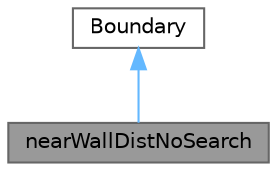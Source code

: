 digraph "nearWallDistNoSearch"
{
 // LATEX_PDF_SIZE
  bgcolor="transparent";
  edge [fontname=Helvetica,fontsize=10,labelfontname=Helvetica,labelfontsize=10];
  node [fontname=Helvetica,fontsize=10,shape=box,height=0.2,width=0.4];
  Node1 [id="Node000001",label="nearWallDistNoSearch",height=0.2,width=0.4,color="gray40", fillcolor="grey60", style="filled", fontcolor="black",tooltip="Distance calculation for cells with face on a wall. Does not search anything, just takes normal compo..."];
  Node2 -> Node1 [id="edge1_Node000001_Node000002",dir="back",color="steelblue1",style="solid",tooltip=" "];
  Node2 [id="Node000002",label="Boundary",height=0.2,width=0.4,color="gray40", fillcolor="white", style="filled",tooltip=" "];
}
